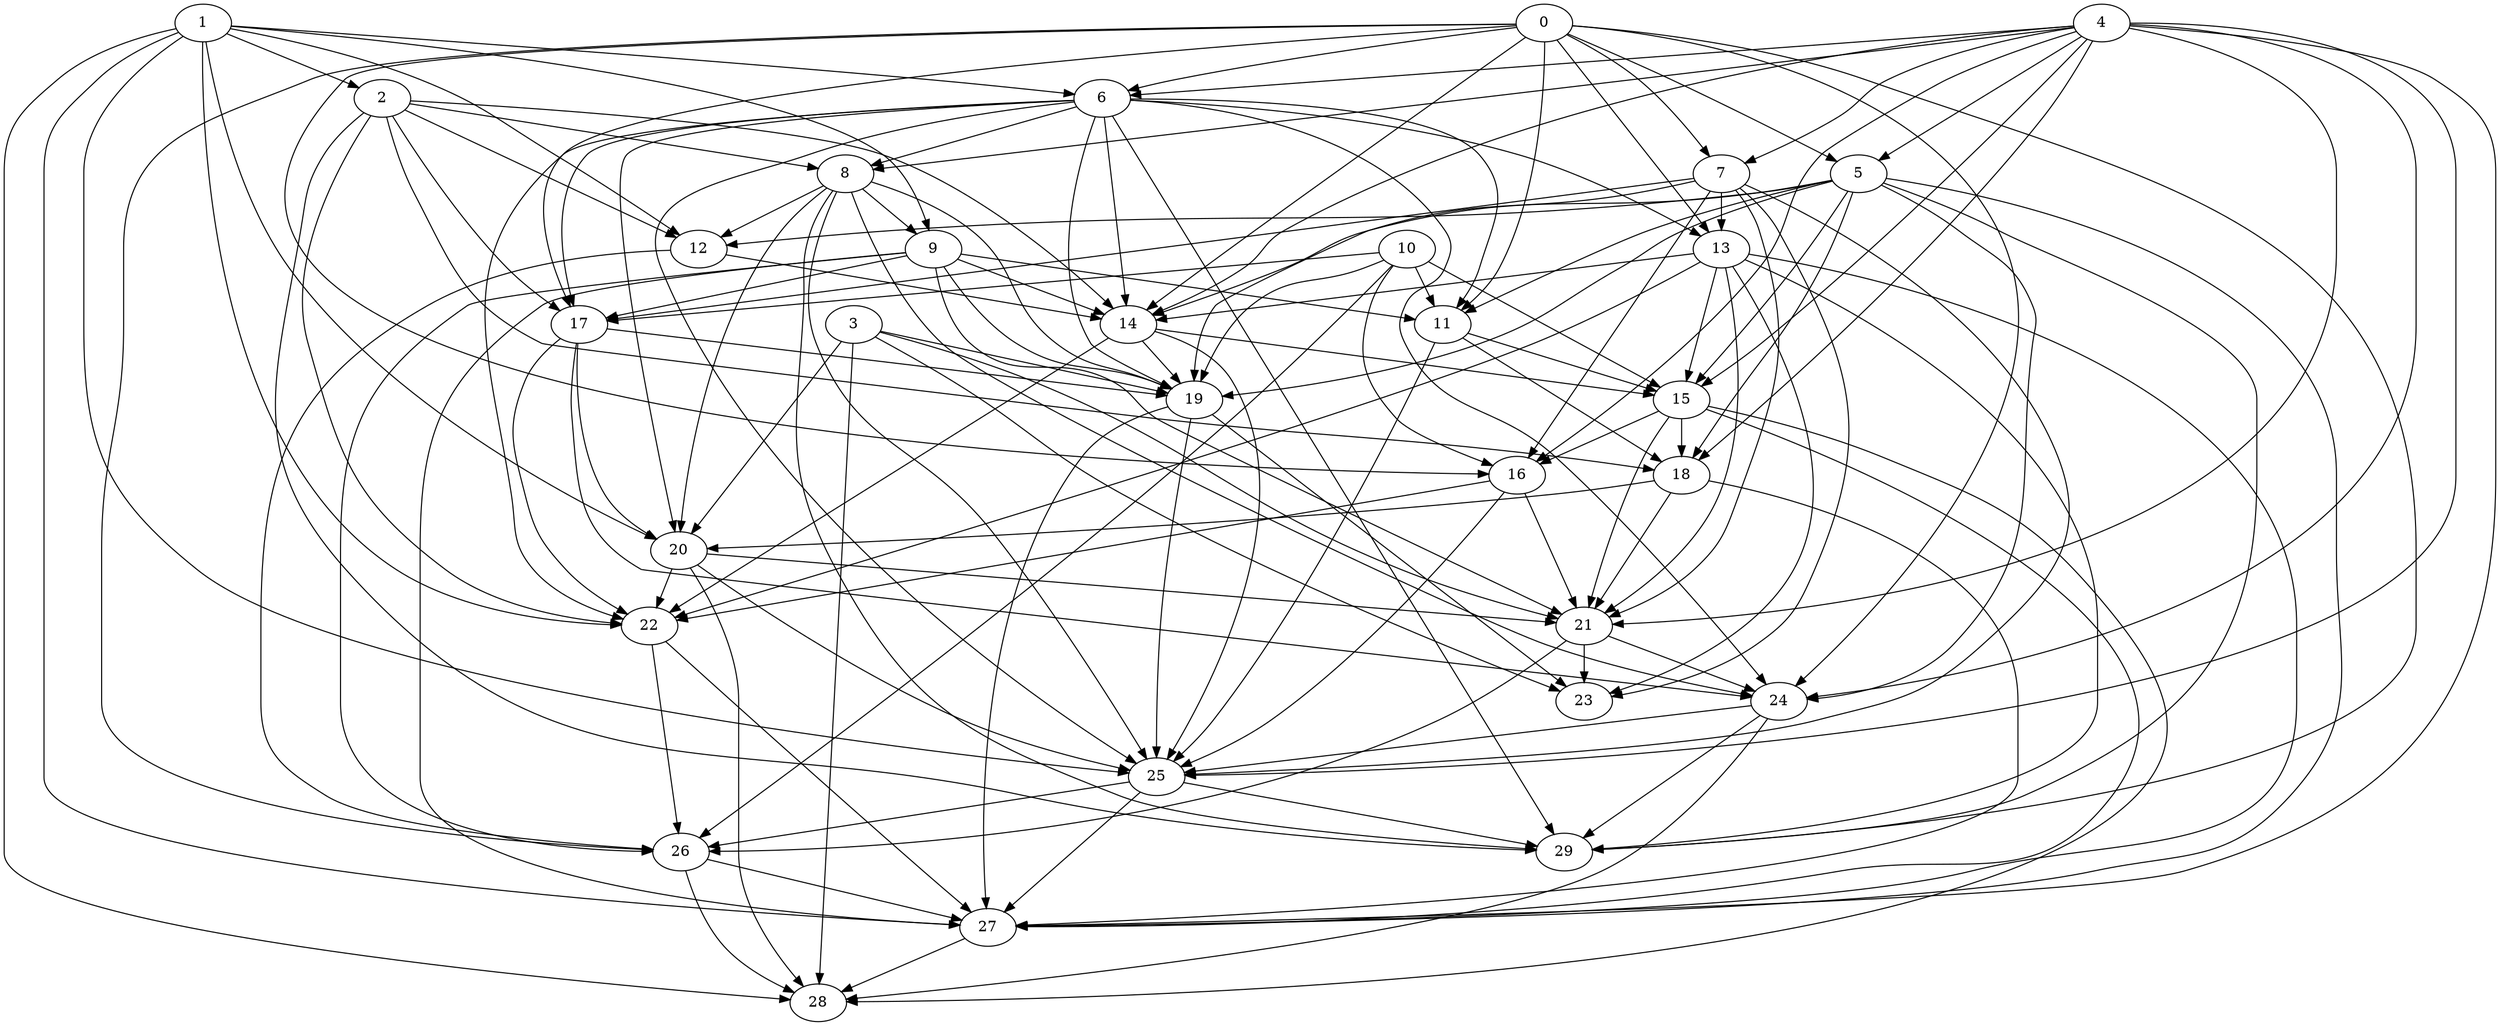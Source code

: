 digraph "Random_Nodes_30_Density_4.77_CCR_1.00_WeightType_Random_Heterogeneous-4-4" {
0 [Weight=52];
4 [Weight=31];
1 [Weight=21];
6 [Weight=41];
2 [Weight=10];
7 [Weight=21];
8 [Weight=21];
5 [Weight=21];
10 [Weight=46];
13 [Weight=31];
12 [Weight=26];
9 [Weight=21];
14 [Weight=26];
11 [Weight=21];
15 [Weight=52];
3 [Weight=21];
18 [Weight=15];
17 [Weight=15];
20 [Weight=41];
16 [Weight=31];
21 [Weight=41];
19 [Weight=31];
24 [Weight=31];
22 [Weight=52];
25 [Weight=26];
26 [Weight=31];
27 [Weight=41];
23 [Weight=21];
28 [Weight=21];
29 [Weight=15];
5 -> 29 [Weight=2];
10 -> 17 [Weight=8];
13 -> 29 [Weight=4];
2 -> 22 [Weight=8];
24 -> 25 [Weight=3];
9 -> 26 [Weight=4];
14 -> 15 [Weight=6];
9 -> 27 [Weight=9];
9 -> 19 [Weight=9];
6 -> 19 [Weight=3];
9 -> 11 [Weight=2];
3 -> 19 [Weight=7];
7 -> 25 [Weight=5];
4 -> 21 [Weight=3];
14 -> 25 [Weight=5];
15 -> 21 [Weight=4];
1 -> 9 [Weight=3];
2 -> 12 [Weight=8];
3 -> 23 [Weight=3];
18 -> 21 [Weight=5];
5 -> 11 [Weight=3];
20 -> 22 [Weight=4];
22 -> 27 [Weight=2];
21 -> 23 [Weight=2];
20 -> 21 [Weight=6];
4 -> 25 [Weight=7];
0 -> 6 [Weight=8];
13 -> 14 [Weight=9];
6 -> 25 [Weight=7];
4 -> 7 [Weight=8];
9 -> 17 [Weight=10];
15 -> 16 [Weight=9];
2 -> 8 [Weight=8];
1 -> 12 [Weight=5];
1 -> 20 [Weight=5];
4 -> 15 [Weight=9];
17 -> 20 [Weight=4];
17 -> 24 [Weight=2];
7 -> 17 [Weight=2];
10 -> 15 [Weight=3];
6 -> 14 [Weight=5];
19 -> 27 [Weight=7];
11 -> 18 [Weight=8];
9 -> 14 [Weight=6];
4 -> 16 [Weight=10];
4 -> 14 [Weight=6];
15 -> 28 [Weight=8];
4 -> 27 [Weight=2];
3 -> 28 [Weight=2];
6 -> 24 [Weight=8];
11 -> 25 [Weight=2];
2 -> 14 [Weight=8];
11 -> 15 [Weight=7];
18 -> 27 [Weight=8];
8 -> 20 [Weight=3];
0 -> 17 [Weight=5];
1 -> 25 [Weight=3];
13 -> 27 [Weight=8];
0 -> 14 [Weight=10];
5 -> 19 [Weight=5];
10 -> 11 [Weight=6];
13 -> 21 [Weight=10];
0 -> 7 [Weight=6];
14 -> 19 [Weight=7];
5 -> 15 [Weight=8];
18 -> 20 [Weight=10];
19 -> 23 [Weight=4];
17 -> 19 [Weight=4];
2 -> 18 [Weight=7];
6 -> 8 [Weight=4];
25 -> 29 [Weight=4];
0 -> 5 [Weight=10];
20 -> 28 [Weight=2];
4 -> 8 [Weight=7];
25 -> 26 [Weight=9];
8 -> 19 [Weight=5];
10 -> 26 [Weight=10];
14 -> 22 [Weight=2];
1 -> 6 [Weight=4];
16 -> 25 [Weight=6];
5 -> 27 [Weight=6];
22 -> 26 [Weight=10];
8 -> 24 [Weight=9];
3 -> 20 [Weight=4];
21 -> 24 [Weight=4];
2 -> 29 [Weight=10];
5 -> 14 [Weight=4];
2 -> 17 [Weight=3];
16 -> 22 [Weight=4];
6 -> 17 [Weight=4];
16 -> 21 [Weight=10];
1 -> 27 [Weight=2];
1 -> 2 [Weight=3];
1 -> 28 [Weight=7];
4 -> 6 [Weight=9];
7 -> 23 [Weight=7];
1 -> 22 [Weight=6];
5 -> 12 [Weight=6];
25 -> 27 [Weight=9];
15 -> 27 [Weight=8];
0 -> 26 [Weight=4];
24 -> 29 [Weight=8];
12 -> 26 [Weight=9];
8 -> 9 [Weight=7];
21 -> 26 [Weight=6];
26 -> 28 [Weight=3];
6 -> 29 [Weight=2];
10 -> 19 [Weight=9];
0 -> 13 [Weight=4];
7 -> 16 [Weight=7];
10 -> 16 [Weight=10];
3 -> 21 [Weight=9];
4 -> 5 [Weight=9];
5 -> 24 [Weight=9];
13 -> 23 [Weight=10];
13 -> 22 [Weight=10];
0 -> 11 [Weight=3];
7 -> 19 [Weight=5];
24 -> 28 [Weight=10];
8 -> 25 [Weight=2];
27 -> 28 [Weight=8];
0 -> 29 [Weight=3];
20 -> 25 [Weight=4];
0 -> 24 [Weight=9];
4 -> 24 [Weight=3];
13 -> 15 [Weight=7];
9 -> 21 [Weight=3];
15 -> 18 [Weight=8];
6 -> 20 [Weight=5];
0 -> 16 [Weight=7];
6 -> 11 [Weight=8];
7 -> 21 [Weight=6];
6 -> 22 [Weight=9];
12 -> 14 [Weight=9];
17 -> 22 [Weight=8];
6 -> 13 [Weight=10];
19 -> 25 [Weight=6];
5 -> 18 [Weight=6];
4 -> 18 [Weight=6];
7 -> 13 [Weight=4];
8 -> 12 [Weight=8];
26 -> 27 [Weight=6];
8 -> 29 [Weight=8];
}
